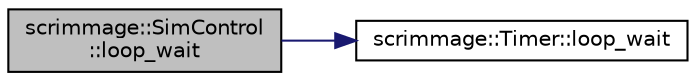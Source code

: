 digraph "scrimmage::SimControl::loop_wait"
{
 // LATEX_PDF_SIZE
  edge [fontname="Helvetica",fontsize="10",labelfontname="Helvetica",labelfontsize="10"];
  node [fontname="Helvetica",fontsize="10",shape=record];
  rankdir="LR";
  Node1 [label="scrimmage::SimControl\l::loop_wait",height=0.2,width=0.4,color="black", fillcolor="grey75", style="filled", fontcolor="black",tooltip=" "];
  Node1 -> Node2 [color="midnightblue",fontsize="10",style="solid",fontname="Helvetica"];
  Node2 [label="scrimmage::Timer::loop_wait",height=0.2,width=0.4,color="black", fillcolor="white", style="filled",URL="$classscrimmage_1_1Timer.html#a60f3954ff0536e7474c9a4d777a2b8e4",tooltip=" "];
}
